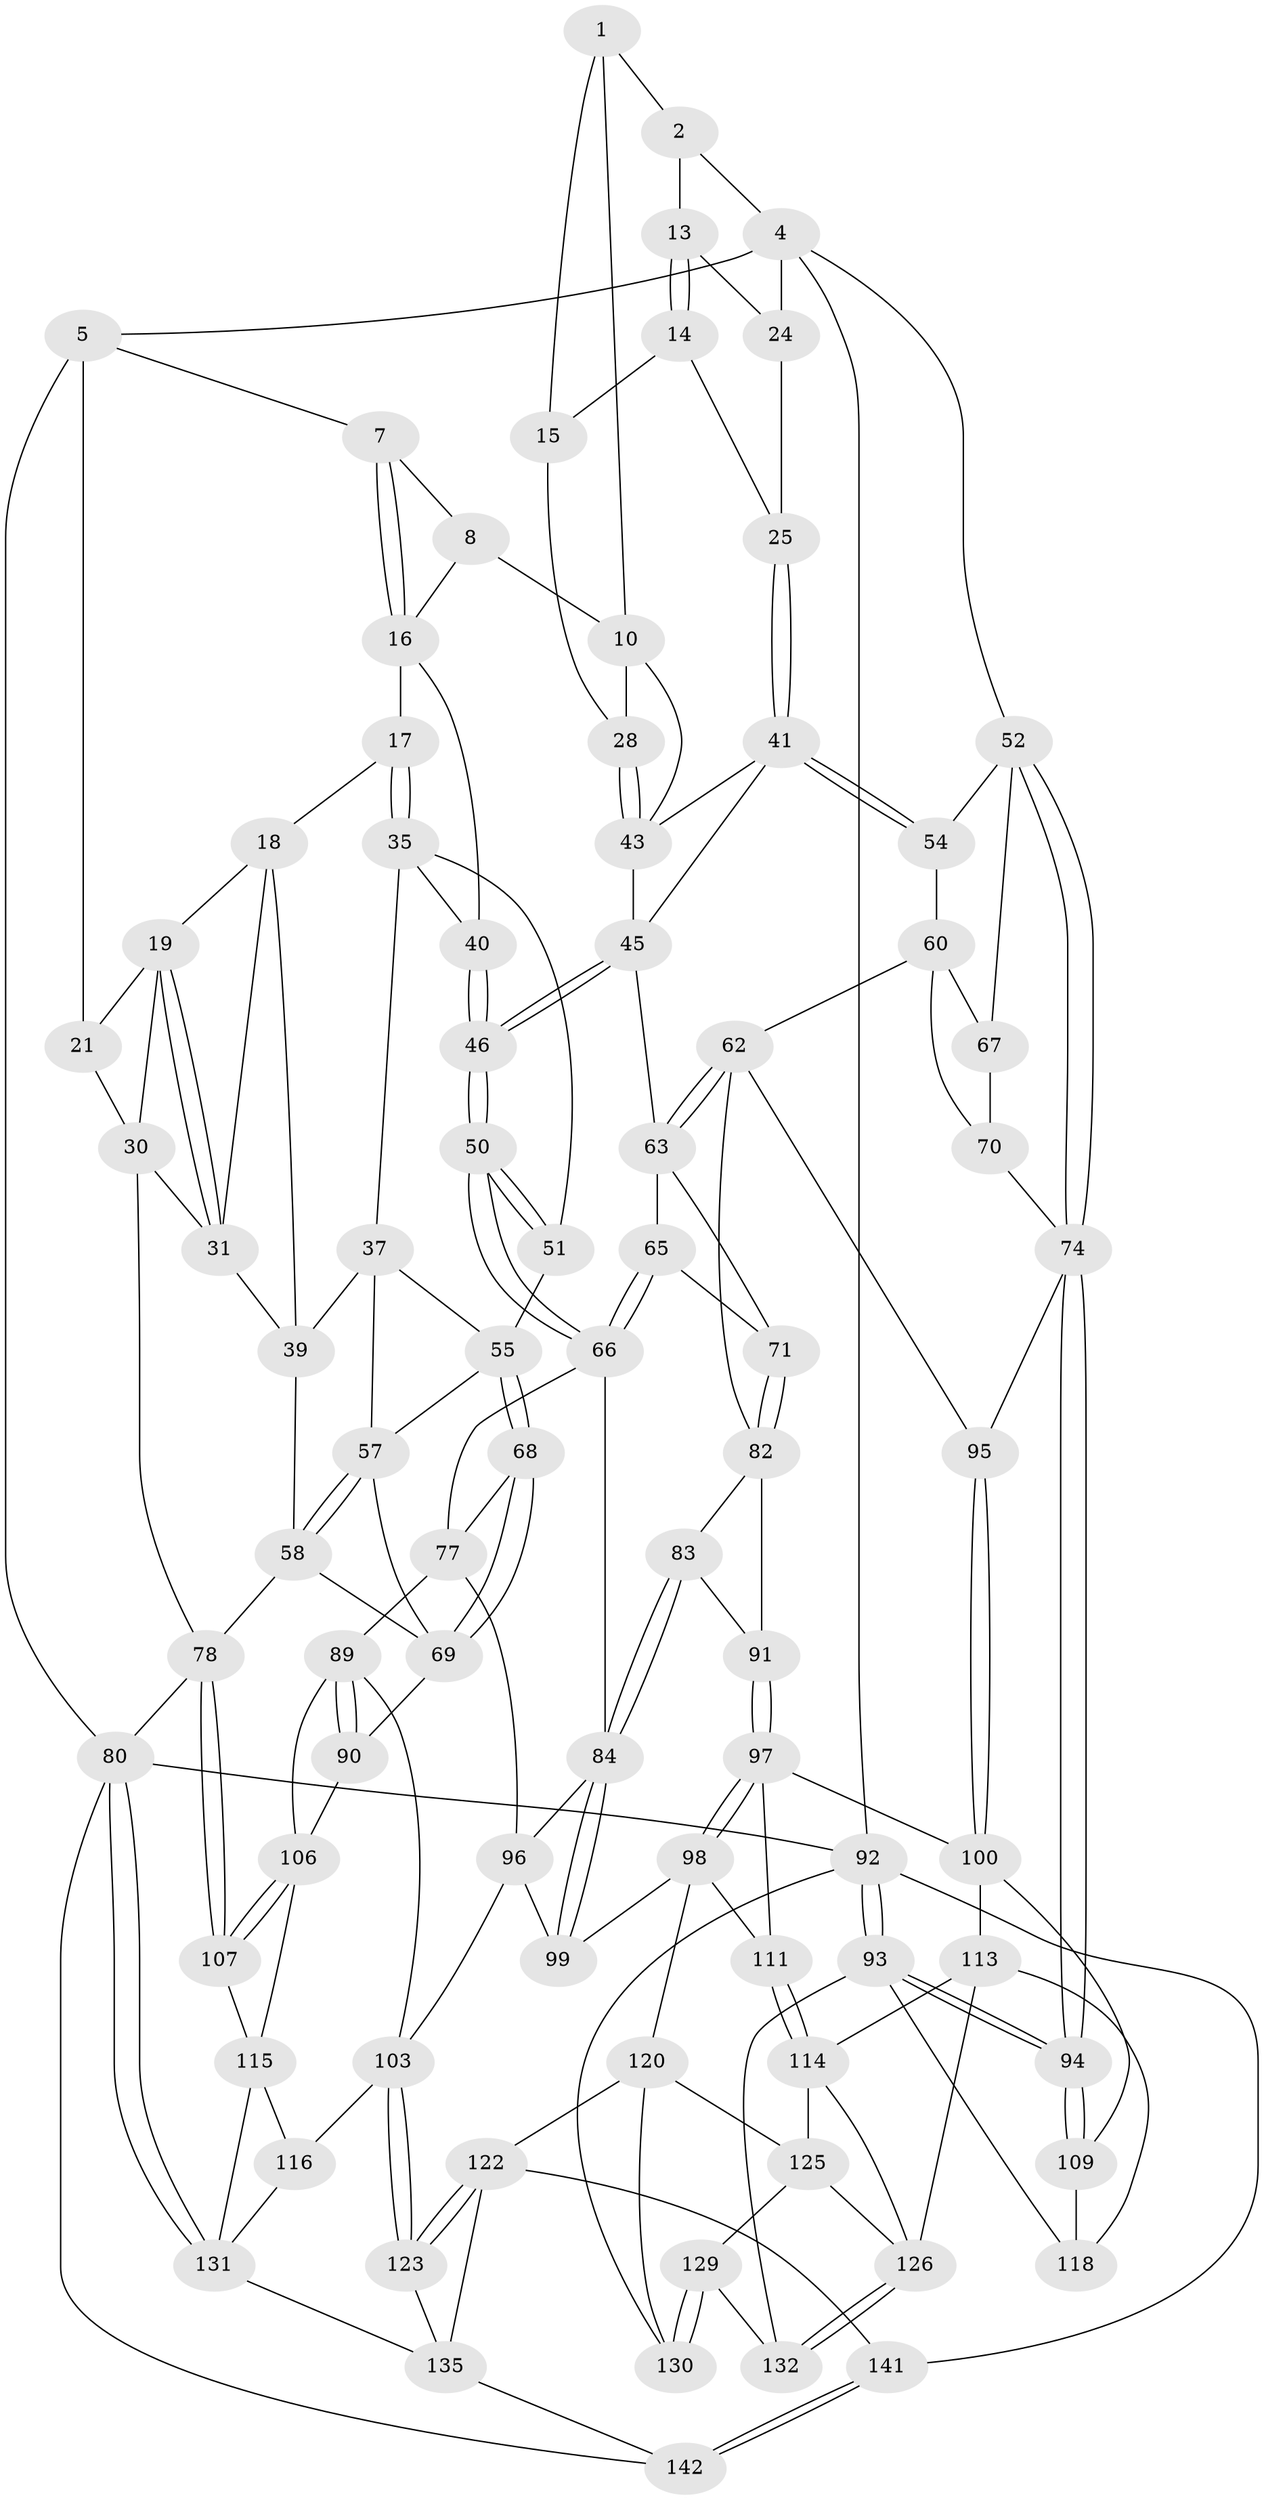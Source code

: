 // original degree distribution, {3: 0.014084507042253521, 4: 0.23943661971830985, 6: 0.22535211267605634, 5: 0.5211267605633803}
// Generated by graph-tools (version 1.1) at 2025/42/03/06/25 10:42:28]
// undirected, 86 vertices, 192 edges
graph export_dot {
graph [start="1"]
  node [color=gray90,style=filled];
  1 [pos="+0.598870779776815+0",super="+9"];
  2 [pos="+0.7075003298524569+0",super="+3"];
  4 [pos="+1+0",super="+47"];
  5 [pos="+0+0",super="+6"];
  7 [pos="+0.2657077424487569+0"];
  8 [pos="+0.5276152737120482+0",super="+12"];
  10 [pos="+0.5983659927532617+0.08884951170209475",super="+11"];
  13 [pos="+0.7580615234697441+0",super="+23"];
  14 [pos="+0.7561420046631319+0.03318380232033122",super="+26"];
  15 [pos="+0.667430675530583+0.05492567802286395",super="+27"];
  16 [pos="+0.2858408621653826+0",super="+22"];
  17 [pos="+0.268573318727204+0.054306885781621246"];
  18 [pos="+0.2607411008036787+0.05892238888672809",super="+34"];
  19 [pos="+0.11099188443003112+0.0758000578653227",super="+20"];
  21 [pos="+0.10782853477846341+0.057454427683062165",super="+29"];
  24 [pos="+0.9094513910181985+0.1106975935892191"];
  25 [pos="+0.7859130285334206+0.1722035297358692"];
  28 [pos="+0.6116789556506332+0.09678621301648842"];
  30 [pos="+0+0.11739685071802407",super="+33"];
  31 [pos="+0.11444149816432529+0.17438298836439164",super="+32"];
  35 [pos="+0.3284306216896474+0.17691741536591307",super="+36"];
  37 [pos="+0.2778505397126225+0.22408896793248909",super="+38"];
  39 [pos="+0.1879885434237638+0.2330972232181023",super="+49"];
  40 [pos="+0.43930123049681846+0.1370565907930837"];
  41 [pos="+0.7785293246069482+0.20251305692860147",super="+42"];
  43 [pos="+0.6394868584002641+0.15896138345983704",super="+44"];
  45 [pos="+0.5574480267420916+0.24281750291877996",super="+48"];
  46 [pos="+0.5281800116251981+0.2629995403182834"];
  50 [pos="+0.5001471864179599+0.3627504445643615"];
  51 [pos="+0.4485090529159234+0.3423807692047451"];
  52 [pos="+1+0.18682906604229274",super="+53"];
  54 [pos="+0.8219301076358804+0.24682454946663035"];
  55 [pos="+0.3500544512022768+0.347285409040749",super="+56"];
  57 [pos="+0.22430426322708094+0.3609878940794034",super="+59"];
  58 [pos="+0.10671317108225054+0.39409736569674586",super="+73"];
  60 [pos="+0.8272509284643237+0.26331372750181575",super="+61"];
  62 [pos="+0.8293104142511132+0.453370060573969",super="+86"];
  63 [pos="+0.7675793394915914+0.4236434437619041",super="+64"];
  65 [pos="+0.6416272347999865+0.36088052857881175"];
  66 [pos="+0.5084872496762075+0.3842077003519248",super="+76"];
  67 [pos="+0.9543593900691152+0.3568107706304419"];
  68 [pos="+0.29189033833555517+0.4336935877263784"];
  69 [pos="+0.2729354900133179+0.4373099842625235",super="+72"];
  70 [pos="+0.9439853563731818+0.37405212252596437"];
  71 [pos="+0.6887504487414404+0.4450858398359373"];
  74 [pos="+1+0.5744653621051585",super="+75"];
  77 [pos="+0.35222110470854073+0.4545825385755213",super="+88"];
  78 [pos="+0+0.6024009552826549",super="+79"];
  80 [pos="+0+0.8550692332858605",super="+81"];
  82 [pos="+0.6641257248195915+0.46942267468808796",super="+87"];
  83 [pos="+0.6498208219251626+0.4784410791612975"];
  84 [pos="+0.5422318271347335+0.519213867444705",super="+85"];
  89 [pos="+0.24237146661177403+0.5739677954684164",super="+105"];
  90 [pos="+0.2153238687602649+0.5332015337237633"];
  91 [pos="+0.7486789127818464+0.5323162607966742"];
  92 [pos="+1+1",super="+140"];
  93 [pos="+1+1",super="+134"];
  94 [pos="+1+0.6617194026123259"];
  95 [pos="+0.8887166396307301+0.5394062023224168"];
  96 [pos="+0.3538025884975938+0.5602211460731135",super="+102"];
  97 [pos="+0.6919145135272151+0.6019997432192016",super="+101"];
  98 [pos="+0.6144837681758828+0.6318563715177872",super="+112"];
  99 [pos="+0.5614452738807388+0.5940551783602119"];
  100 [pos="+0.8689934781167452+0.6076881388287276",super="+110"];
  103 [pos="+0.3922463031837697+0.7448713631587348",super="+104"];
  106 [pos="+0.10035560270697927+0.5886640486863133",super="+108"];
  107 [pos="+0+0.6114904155213834"];
  109 [pos="+0.910536592329674+0.6811071301599317"];
  111 [pos="+0.7744440234419319+0.7238796793816612"];
  113 [pos="+0.8599305831880679+0.6929984352791437",super="+119"];
  114 [pos="+0.7744916377688168+0.7239458740784769",super="+124"];
  115 [pos="+0.11479738840123174+0.6955038215478272",super="+117"];
  116 [pos="+0.1955659897100354+0.808105982296758"];
  118 [pos="+0.9655015328768118+0.8487792486938286"];
  120 [pos="+0.6195447681564158+0.6941492853855378",super="+121"];
  122 [pos="+0.5580793511028178+0.8698735392521311",super="+138"];
  123 [pos="+0.4068883507383907+0.7810003223164813"];
  125 [pos="+0.6945422304423503+0.7569664997646647",super="+128"];
  126 [pos="+0.7997186695436733+0.7901706473605836",super="+127"];
  129 [pos="+0.699626109156575+0.8365456249454062",super="+133"];
  130 [pos="+0.5870074381993534+0.8791248927654544",super="+139"];
  131 [pos="+0+0.8498731970886436",super="+137"];
  132 [pos="+0.7960576385501811+0.8780361133019723"];
  135 [pos="+0.384706930358864+0.8259723191882385",super="+136"];
  141 [pos="+0.2989671059254345+1"];
  142 [pos="+0.25197776360902435+1"];
  1 -- 2;
  1 -- 10;
  1 -- 15;
  2 -- 13 [weight=2];
  2 -- 4;
  4 -- 5;
  4 -- 92;
  4 -- 24;
  4 -- 52;
  5 -- 21 [weight=2];
  5 -- 80;
  5 -- 7;
  7 -- 8;
  7 -- 16;
  7 -- 16;
  8 -- 16;
  8 -- 10;
  10 -- 28;
  10 -- 43;
  13 -- 14;
  13 -- 14;
  13 -- 24;
  14 -- 15 [weight=2];
  14 -- 25;
  15 -- 28;
  16 -- 17;
  16 -- 40;
  17 -- 18;
  17 -- 35;
  17 -- 35;
  18 -- 19;
  18 -- 39;
  18 -- 31;
  19 -- 31;
  19 -- 31;
  19 -- 21;
  19 -- 30;
  21 -- 30;
  24 -- 25;
  25 -- 41;
  25 -- 41;
  28 -- 43;
  28 -- 43;
  30 -- 78;
  30 -- 31;
  31 -- 39;
  35 -- 40;
  35 -- 51;
  35 -- 37;
  37 -- 57;
  37 -- 39;
  37 -- 55;
  39 -- 58;
  40 -- 46;
  40 -- 46;
  41 -- 54;
  41 -- 54;
  41 -- 43;
  41 -- 45;
  43 -- 45;
  45 -- 46;
  45 -- 46;
  45 -- 63;
  46 -- 50;
  46 -- 50;
  50 -- 51;
  50 -- 51;
  50 -- 66;
  50 -- 66;
  51 -- 55;
  52 -- 74;
  52 -- 74;
  52 -- 67;
  52 -- 54;
  54 -- 60;
  55 -- 68;
  55 -- 68;
  55 -- 57;
  57 -- 58;
  57 -- 58;
  57 -- 69;
  58 -- 69;
  58 -- 78;
  60 -- 67;
  60 -- 62;
  60 -- 70;
  62 -- 63;
  62 -- 63;
  62 -- 95;
  62 -- 82;
  63 -- 71;
  63 -- 65;
  65 -- 66;
  65 -- 66;
  65 -- 71;
  66 -- 84;
  66 -- 77;
  67 -- 70;
  68 -- 69;
  68 -- 69;
  68 -- 77;
  69 -- 90;
  70 -- 74;
  71 -- 82;
  71 -- 82;
  74 -- 94;
  74 -- 94;
  74 -- 95;
  77 -- 96;
  77 -- 89;
  78 -- 107;
  78 -- 107;
  78 -- 80;
  80 -- 131;
  80 -- 131;
  80 -- 92;
  80 -- 142;
  82 -- 83;
  82 -- 91;
  83 -- 84;
  83 -- 84;
  83 -- 91;
  84 -- 99;
  84 -- 99;
  84 -- 96;
  89 -- 90;
  89 -- 90;
  89 -- 103;
  89 -- 106;
  90 -- 106;
  91 -- 97;
  91 -- 97;
  92 -- 93;
  92 -- 93;
  92 -- 141;
  92 -- 130;
  93 -- 94;
  93 -- 94;
  93 -- 132;
  93 -- 118;
  94 -- 109;
  94 -- 109;
  95 -- 100;
  95 -- 100;
  96 -- 99;
  96 -- 103;
  97 -- 98;
  97 -- 98;
  97 -- 100;
  97 -- 111;
  98 -- 99;
  98 -- 120;
  98 -- 111;
  100 -- 113;
  100 -- 109;
  103 -- 123;
  103 -- 123;
  103 -- 116;
  106 -- 107;
  106 -- 107;
  106 -- 115;
  107 -- 115;
  109 -- 118;
  111 -- 114;
  111 -- 114;
  113 -- 114;
  113 -- 126;
  113 -- 118;
  114 -- 125;
  114 -- 126;
  115 -- 116;
  115 -- 131;
  116 -- 131;
  120 -- 125;
  120 -- 122;
  120 -- 130;
  122 -- 123;
  122 -- 123;
  122 -- 141;
  122 -- 135;
  123 -- 135;
  125 -- 129;
  125 -- 126;
  126 -- 132;
  126 -- 132;
  129 -- 130 [weight=2];
  129 -- 130;
  129 -- 132;
  131 -- 135;
  135 -- 142;
  141 -- 142;
  141 -- 142;
}

